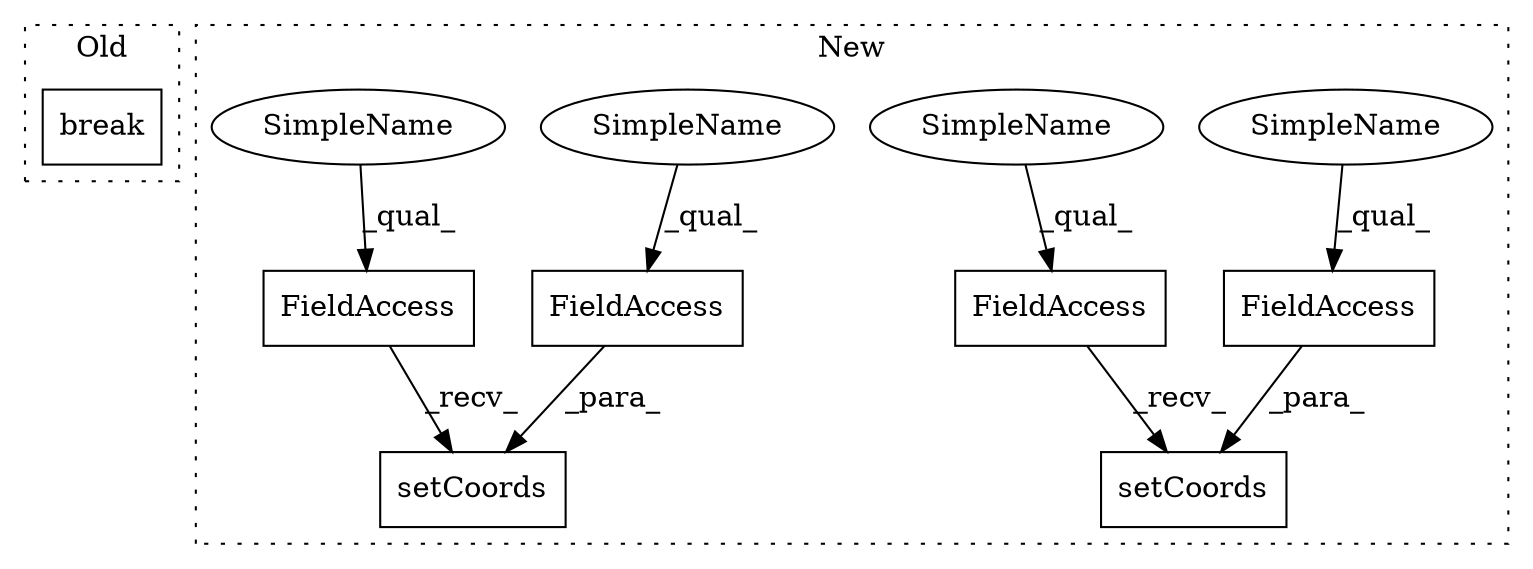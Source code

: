 digraph G {
subgraph cluster0 {
1 [label="break" a="10" s="16503" l="6" shape="box"];
label = "Old";
style="dotted";
}
subgraph cluster1 {
2 [label="setCoords" a="32" s="17338,17360" l="10,1" shape="box"];
3 [label="FieldAccess" a="22" s="17348" l="12" shape="box"];
4 [label="FieldAccess" a="22" s="16842" l="12" shape="box"];
5 [label="FieldAccess" a="22" s="16865" l="12" shape="box"];
6 [label="FieldAccess" a="22" s="17325" l="12" shape="box"];
7 [label="setCoords" a="32" s="16855,16877" l="10,1" shape="box"];
8 [label="SimpleName" a="42" s="16865" l="4" shape="ellipse"];
9 [label="SimpleName" a="42" s="17348" l="4" shape="ellipse"];
10 [label="SimpleName" a="42" s="17325" l="4" shape="ellipse"];
11 [label="SimpleName" a="42" s="16842" l="4" shape="ellipse"];
label = "New";
style="dotted";
}
3 -> 2 [label="_para_"];
4 -> 7 [label="_recv_"];
5 -> 7 [label="_para_"];
6 -> 2 [label="_recv_"];
8 -> 5 [label="_qual_"];
9 -> 3 [label="_qual_"];
10 -> 6 [label="_qual_"];
11 -> 4 [label="_qual_"];
}